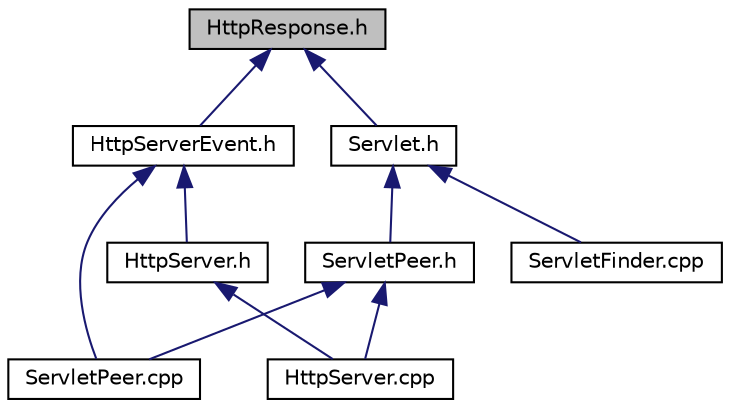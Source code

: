 digraph "HttpResponse.h"
{
  edge [fontname="Helvetica",fontsize="10",labelfontname="Helvetica",labelfontsize="10"];
  node [fontname="Helvetica",fontsize="10",shape=record];
  Node4 [label="HttpResponse.h",height=0.2,width=0.4,color="black", fillcolor="grey75", style="filled", fontcolor="black"];
  Node4 -> Node5 [dir="back",color="midnightblue",fontsize="10",style="solid",fontname="Helvetica"];
  Node5 [label="HttpServerEvent.h",height=0.2,width=0.4,color="black", fillcolor="white", style="filled",URL="$_http_server_event_8h.html"];
  Node5 -> Node6 [dir="back",color="midnightblue",fontsize="10",style="solid",fontname="Helvetica"];
  Node6 [label="HttpServer.h",height=0.2,width=0.4,color="black", fillcolor="white", style="filled",URL="$_http_server_8h.html"];
  Node6 -> Node7 [dir="back",color="midnightblue",fontsize="10",style="solid",fontname="Helvetica"];
  Node7 [label="HttpServer.cpp",height=0.2,width=0.4,color="black", fillcolor="white", style="filled",URL="$_http_server_8cpp.html"];
  Node5 -> Node8 [dir="back",color="midnightblue",fontsize="10",style="solid",fontname="Helvetica"];
  Node8 [label="ServletPeer.cpp",height=0.2,width=0.4,color="black", fillcolor="white", style="filled",URL="$_servlet_peer_8cpp.html"];
  Node4 -> Node9 [dir="back",color="midnightblue",fontsize="10",style="solid",fontname="Helvetica"];
  Node9 [label="Servlet.h",height=0.2,width=0.4,color="black", fillcolor="white", style="filled",URL="$_servlet_8h.html"];
  Node9 -> Node10 [dir="back",color="midnightblue",fontsize="10",style="solid",fontname="Helvetica"];
  Node10 [label="ServletPeer.h",height=0.2,width=0.4,color="black", fillcolor="white", style="filled",URL="$_servlet_peer_8h.html"];
  Node10 -> Node7 [dir="back",color="midnightblue",fontsize="10",style="solid",fontname="Helvetica"];
  Node10 -> Node8 [dir="back",color="midnightblue",fontsize="10",style="solid",fontname="Helvetica"];
  Node9 -> Node11 [dir="back",color="midnightblue",fontsize="10",style="solid",fontname="Helvetica"];
  Node11 [label="ServletFinder.cpp",height=0.2,width=0.4,color="black", fillcolor="white", style="filled",URL="$_servlet_finder_8cpp.html"];
}
